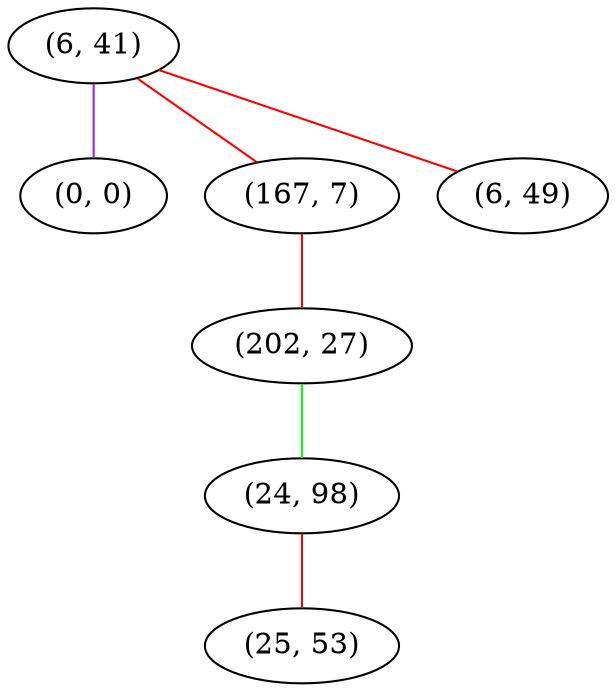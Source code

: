 graph "" {
"(6, 41)";
"(0, 0)";
"(167, 7)";
"(202, 27)";
"(24, 98)";
"(25, 53)";
"(6, 49)";
"(6, 41)" -- "(6, 49)"  [color=red, key=0, weight=1];
"(6, 41)" -- "(0, 0)"  [color=purple, key=0, weight=4];
"(6, 41)" -- "(167, 7)"  [color=red, key=0, weight=1];
"(167, 7)" -- "(202, 27)"  [color=red, key=0, weight=1];
"(202, 27)" -- "(24, 98)"  [color=green, key=0, weight=2];
"(24, 98)" -- "(25, 53)"  [color=red, key=0, weight=1];
}
